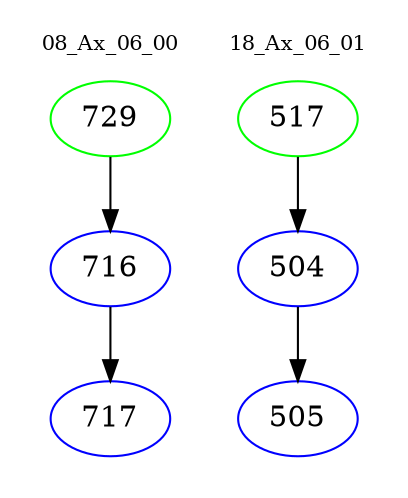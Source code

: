 digraph{
subgraph cluster_0 {
color = white
label = "08_Ax_06_00";
fontsize=10;
T0_729 [label="729", color="green"]
T0_729 -> T0_716 [color="black"]
T0_716 [label="716", color="blue"]
T0_716 -> T0_717 [color="black"]
T0_717 [label="717", color="blue"]
}
subgraph cluster_1 {
color = white
label = "18_Ax_06_01";
fontsize=10;
T1_517 [label="517", color="green"]
T1_517 -> T1_504 [color="black"]
T1_504 [label="504", color="blue"]
T1_504 -> T1_505 [color="black"]
T1_505 [label="505", color="blue"]
}
}
